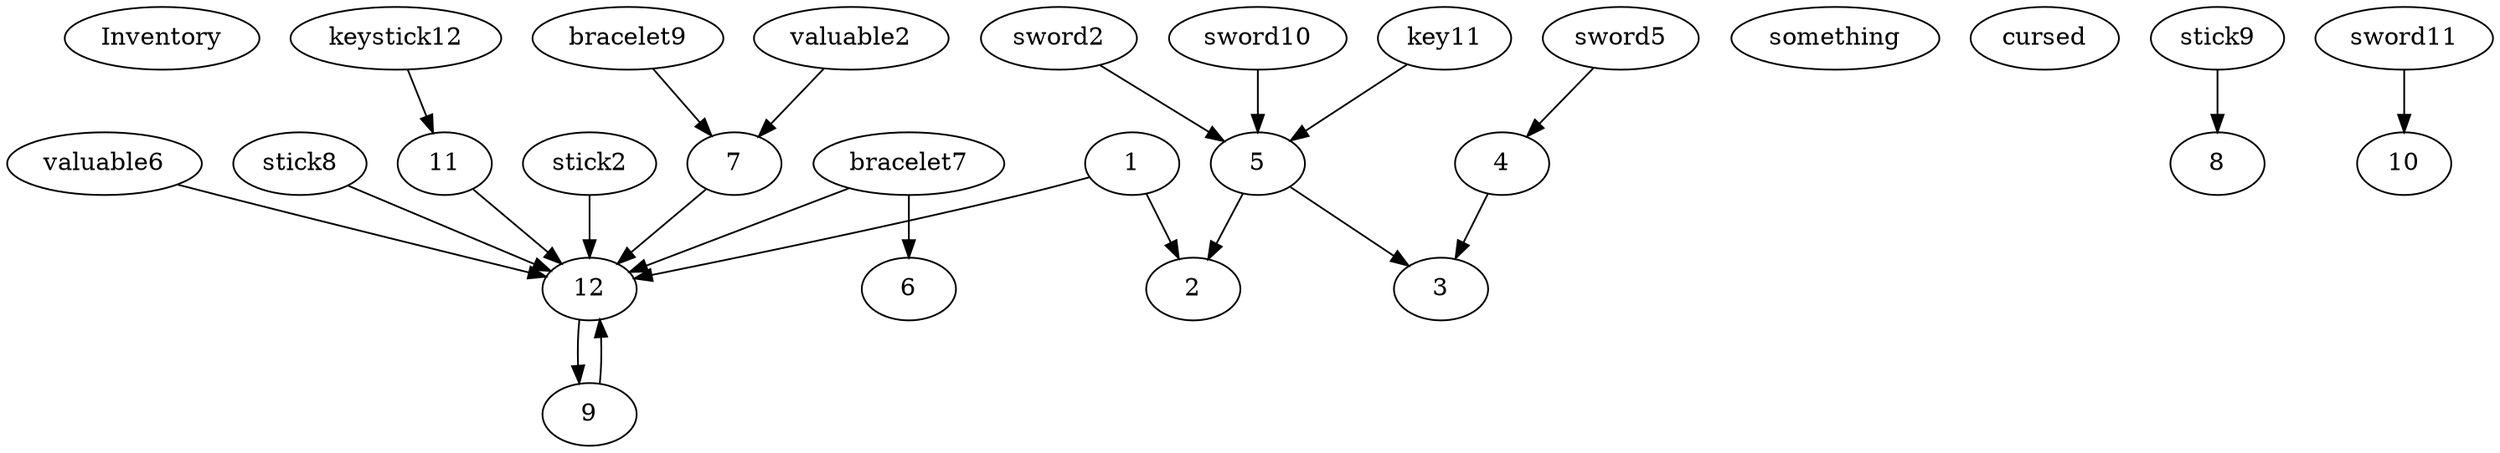 digraph gamebook {

 Inventory  1->12
1->2
stick2->12
 sword2->5
something valuable2->7
4->3
sword5->4
5->2
5->3
something valuable6->12
cursed bracelet7->6
cursed bracelet7->12
7->12
stick8->12
cursed bracelet9->7
9->12
stick9->8
sword10->5
key11->5
sword11->10
11->12
keystick12->11
12->9
}
